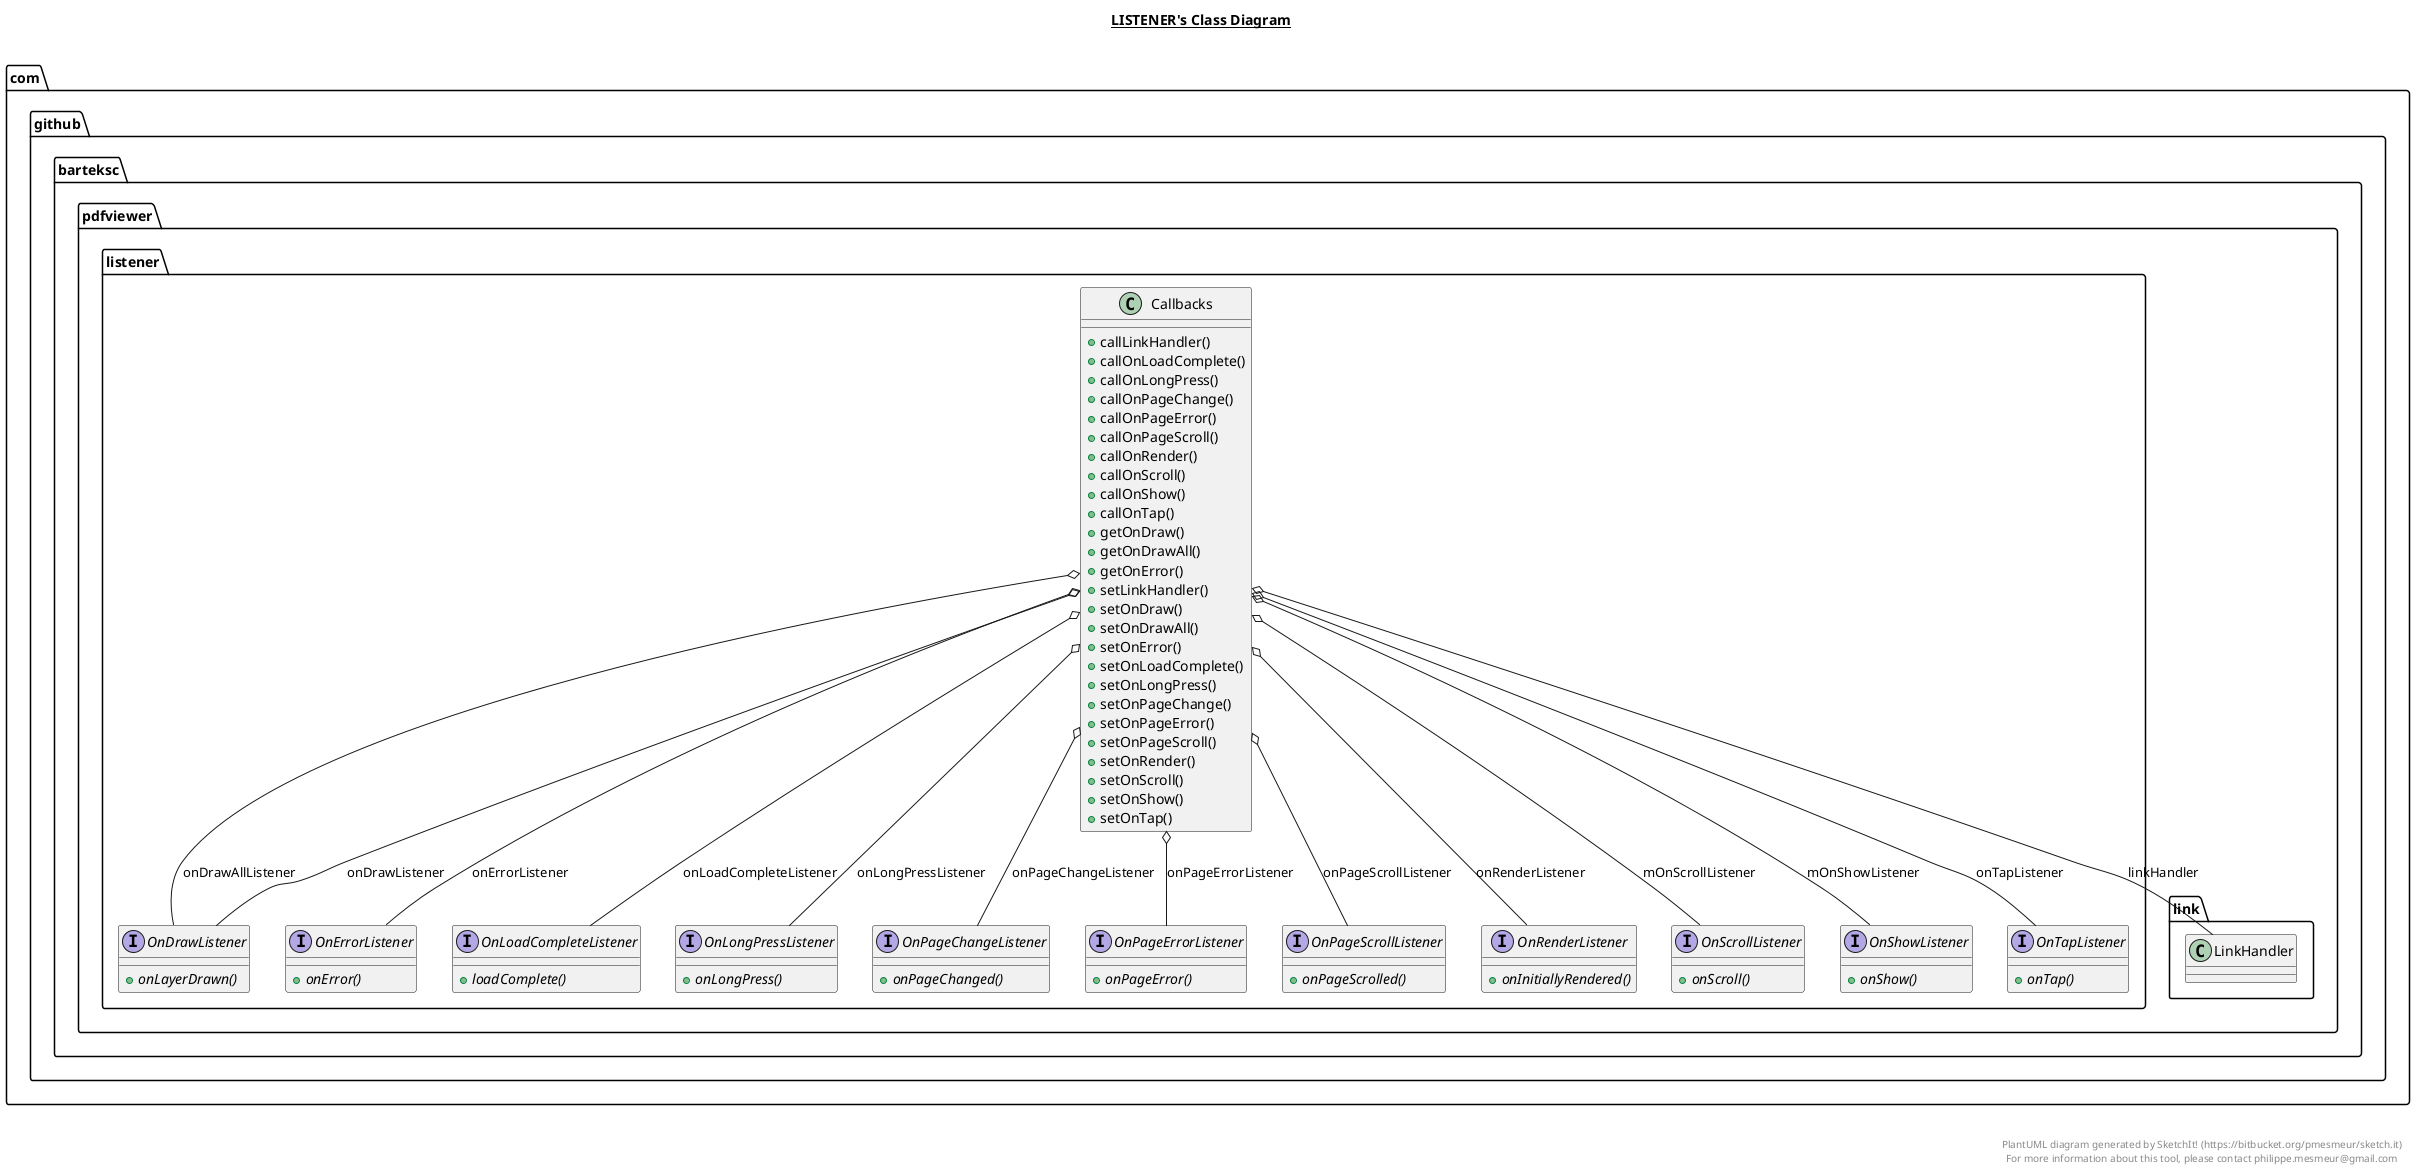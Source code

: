 @startuml

title __LISTENER's Class Diagram__\n

  namespace com.github.barteksc.pdfviewer {
    namespace listener {
      class com.github.barteksc.pdfviewer.listener.Callbacks {
          + callLinkHandler()
          + callOnLoadComplete()
          + callOnLongPress()
          + callOnPageChange()
          + callOnPageError()
          + callOnPageScroll()
          + callOnRender()
          + callOnScroll()
          + callOnShow()
          + callOnTap()
          + getOnDraw()
          + getOnDrawAll()
          + getOnError()
          + setLinkHandler()
          + setOnDraw()
          + setOnDrawAll()
          + setOnError()
          + setOnLoadComplete()
          + setOnLongPress()
          + setOnPageChange()
          + setOnPageError()
          + setOnPageScroll()
          + setOnRender()
          + setOnScroll()
          + setOnShow()
          + setOnTap()
      }
    }
  }
  

  namespace com.github.barteksc.pdfviewer {
    namespace listener {
      interface com.github.barteksc.pdfviewer.listener.OnDrawListener {
          {abstract} + onLayerDrawn()
      }
    }
  }
  

  namespace com.github.barteksc.pdfviewer {
    namespace listener {
      interface com.github.barteksc.pdfviewer.listener.OnErrorListener {
          {abstract} + onError()
      }
    }
  }
  

  namespace com.github.barteksc.pdfviewer {
    namespace listener {
      interface com.github.barteksc.pdfviewer.listener.OnLoadCompleteListener {
          {abstract} + loadComplete()
      }
    }
  }
  

  namespace com.github.barteksc.pdfviewer {
    namespace listener {
      interface com.github.barteksc.pdfviewer.listener.OnLongPressListener {
          {abstract} + onLongPress()
      }
    }
  }
  

  namespace com.github.barteksc.pdfviewer {
    namespace listener {
      interface com.github.barteksc.pdfviewer.listener.OnPageChangeListener {
          {abstract} + onPageChanged()
      }
    }
  }
  

  namespace com.github.barteksc.pdfviewer {
    namespace listener {
      interface com.github.barteksc.pdfviewer.listener.OnPageErrorListener {
          {abstract} + onPageError()
      }
    }
  }
  

  namespace com.github.barteksc.pdfviewer {
    namespace listener {
      interface com.github.barteksc.pdfviewer.listener.OnPageScrollListener {
          {abstract} + onPageScrolled()
      }
    }
  }
  

  namespace com.github.barteksc.pdfviewer {
    namespace listener {
      interface com.github.barteksc.pdfviewer.listener.OnRenderListener {
          {abstract} + onInitiallyRendered()
      }
    }
  }
  

  namespace com.github.barteksc.pdfviewer {
    namespace listener {
      interface com.github.barteksc.pdfviewer.listener.OnScrollListener {
          {abstract} + onScroll()
      }
    }
  }
  

  namespace com.github.barteksc.pdfviewer {
    namespace listener {
      interface com.github.barteksc.pdfviewer.listener.OnShowListener {
          {abstract} + onShow()
      }
    }
  }
  

  namespace com.github.barteksc.pdfviewer {
    namespace listener {
      interface com.github.barteksc.pdfviewer.listener.OnTapListener {
          {abstract} + onTap()
      }
    }
  }
  

  com.github.barteksc.pdfviewer.listener.Callbacks o-- com.github.barteksc.pdfviewer.link.LinkHandler : linkHandler
  com.github.barteksc.pdfviewer.listener.Callbacks o-- com.github.barteksc.pdfviewer.listener.OnScrollListener : mOnScrollListener
  com.github.barteksc.pdfviewer.listener.Callbacks o-- com.github.barteksc.pdfviewer.listener.OnShowListener : mOnShowListener
  com.github.barteksc.pdfviewer.listener.Callbacks o-- com.github.barteksc.pdfviewer.listener.OnDrawListener : onDrawAllListener
  com.github.barteksc.pdfviewer.listener.Callbacks o-- com.github.barteksc.pdfviewer.listener.OnDrawListener : onDrawListener
  com.github.barteksc.pdfviewer.listener.Callbacks o-- com.github.barteksc.pdfviewer.listener.OnErrorListener : onErrorListener
  com.github.barteksc.pdfviewer.listener.Callbacks o-- com.github.barteksc.pdfviewer.listener.OnLoadCompleteListener : onLoadCompleteListener
  com.github.barteksc.pdfviewer.listener.Callbacks o-- com.github.barteksc.pdfviewer.listener.OnLongPressListener : onLongPressListener
  com.github.barteksc.pdfviewer.listener.Callbacks o-- com.github.barteksc.pdfviewer.listener.OnPageChangeListener : onPageChangeListener
  com.github.barteksc.pdfviewer.listener.Callbacks o-- com.github.barteksc.pdfviewer.listener.OnPageErrorListener : onPageErrorListener
  com.github.barteksc.pdfviewer.listener.Callbacks o-- com.github.barteksc.pdfviewer.listener.OnPageScrollListener : onPageScrollListener
  com.github.barteksc.pdfviewer.listener.Callbacks o-- com.github.barteksc.pdfviewer.listener.OnRenderListener : onRenderListener
  com.github.barteksc.pdfviewer.listener.Callbacks o-- com.github.barteksc.pdfviewer.listener.OnTapListener : onTapListener


right footer


PlantUML diagram generated by SketchIt! (https://bitbucket.org/pmesmeur/sketch.it)
For more information about this tool, please contact philippe.mesmeur@gmail.com
endfooter

@enduml
